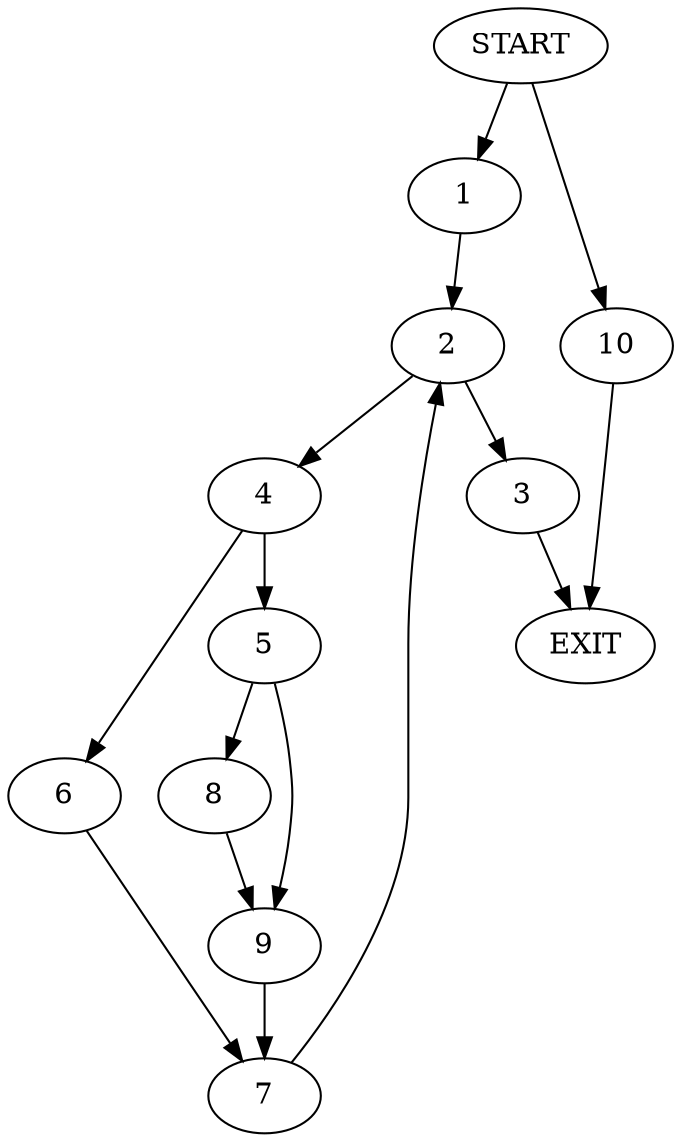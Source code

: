 digraph {
0 [label="START"]
11 [label="EXIT"]
0 -> 1
1 -> 2
2 -> 3
2 -> 4
3 -> 11
4 -> 5
4 -> 6
6 -> 7
5 -> 8
5 -> 9
7 -> 2
9 -> 7
8 -> 9
0 -> 10
10 -> 11
}
